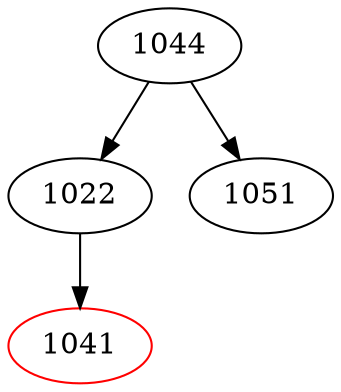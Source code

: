 digraph ArvoreRubroNegra {
1044 [label="1044", color=black];
1044 -> 1022;
1022 [label="1022", color=black];
1022 -> 1041;
1041 [label="1041", color=red];
1044 -> 1051;
1051 [label="1051", color=black];
}
